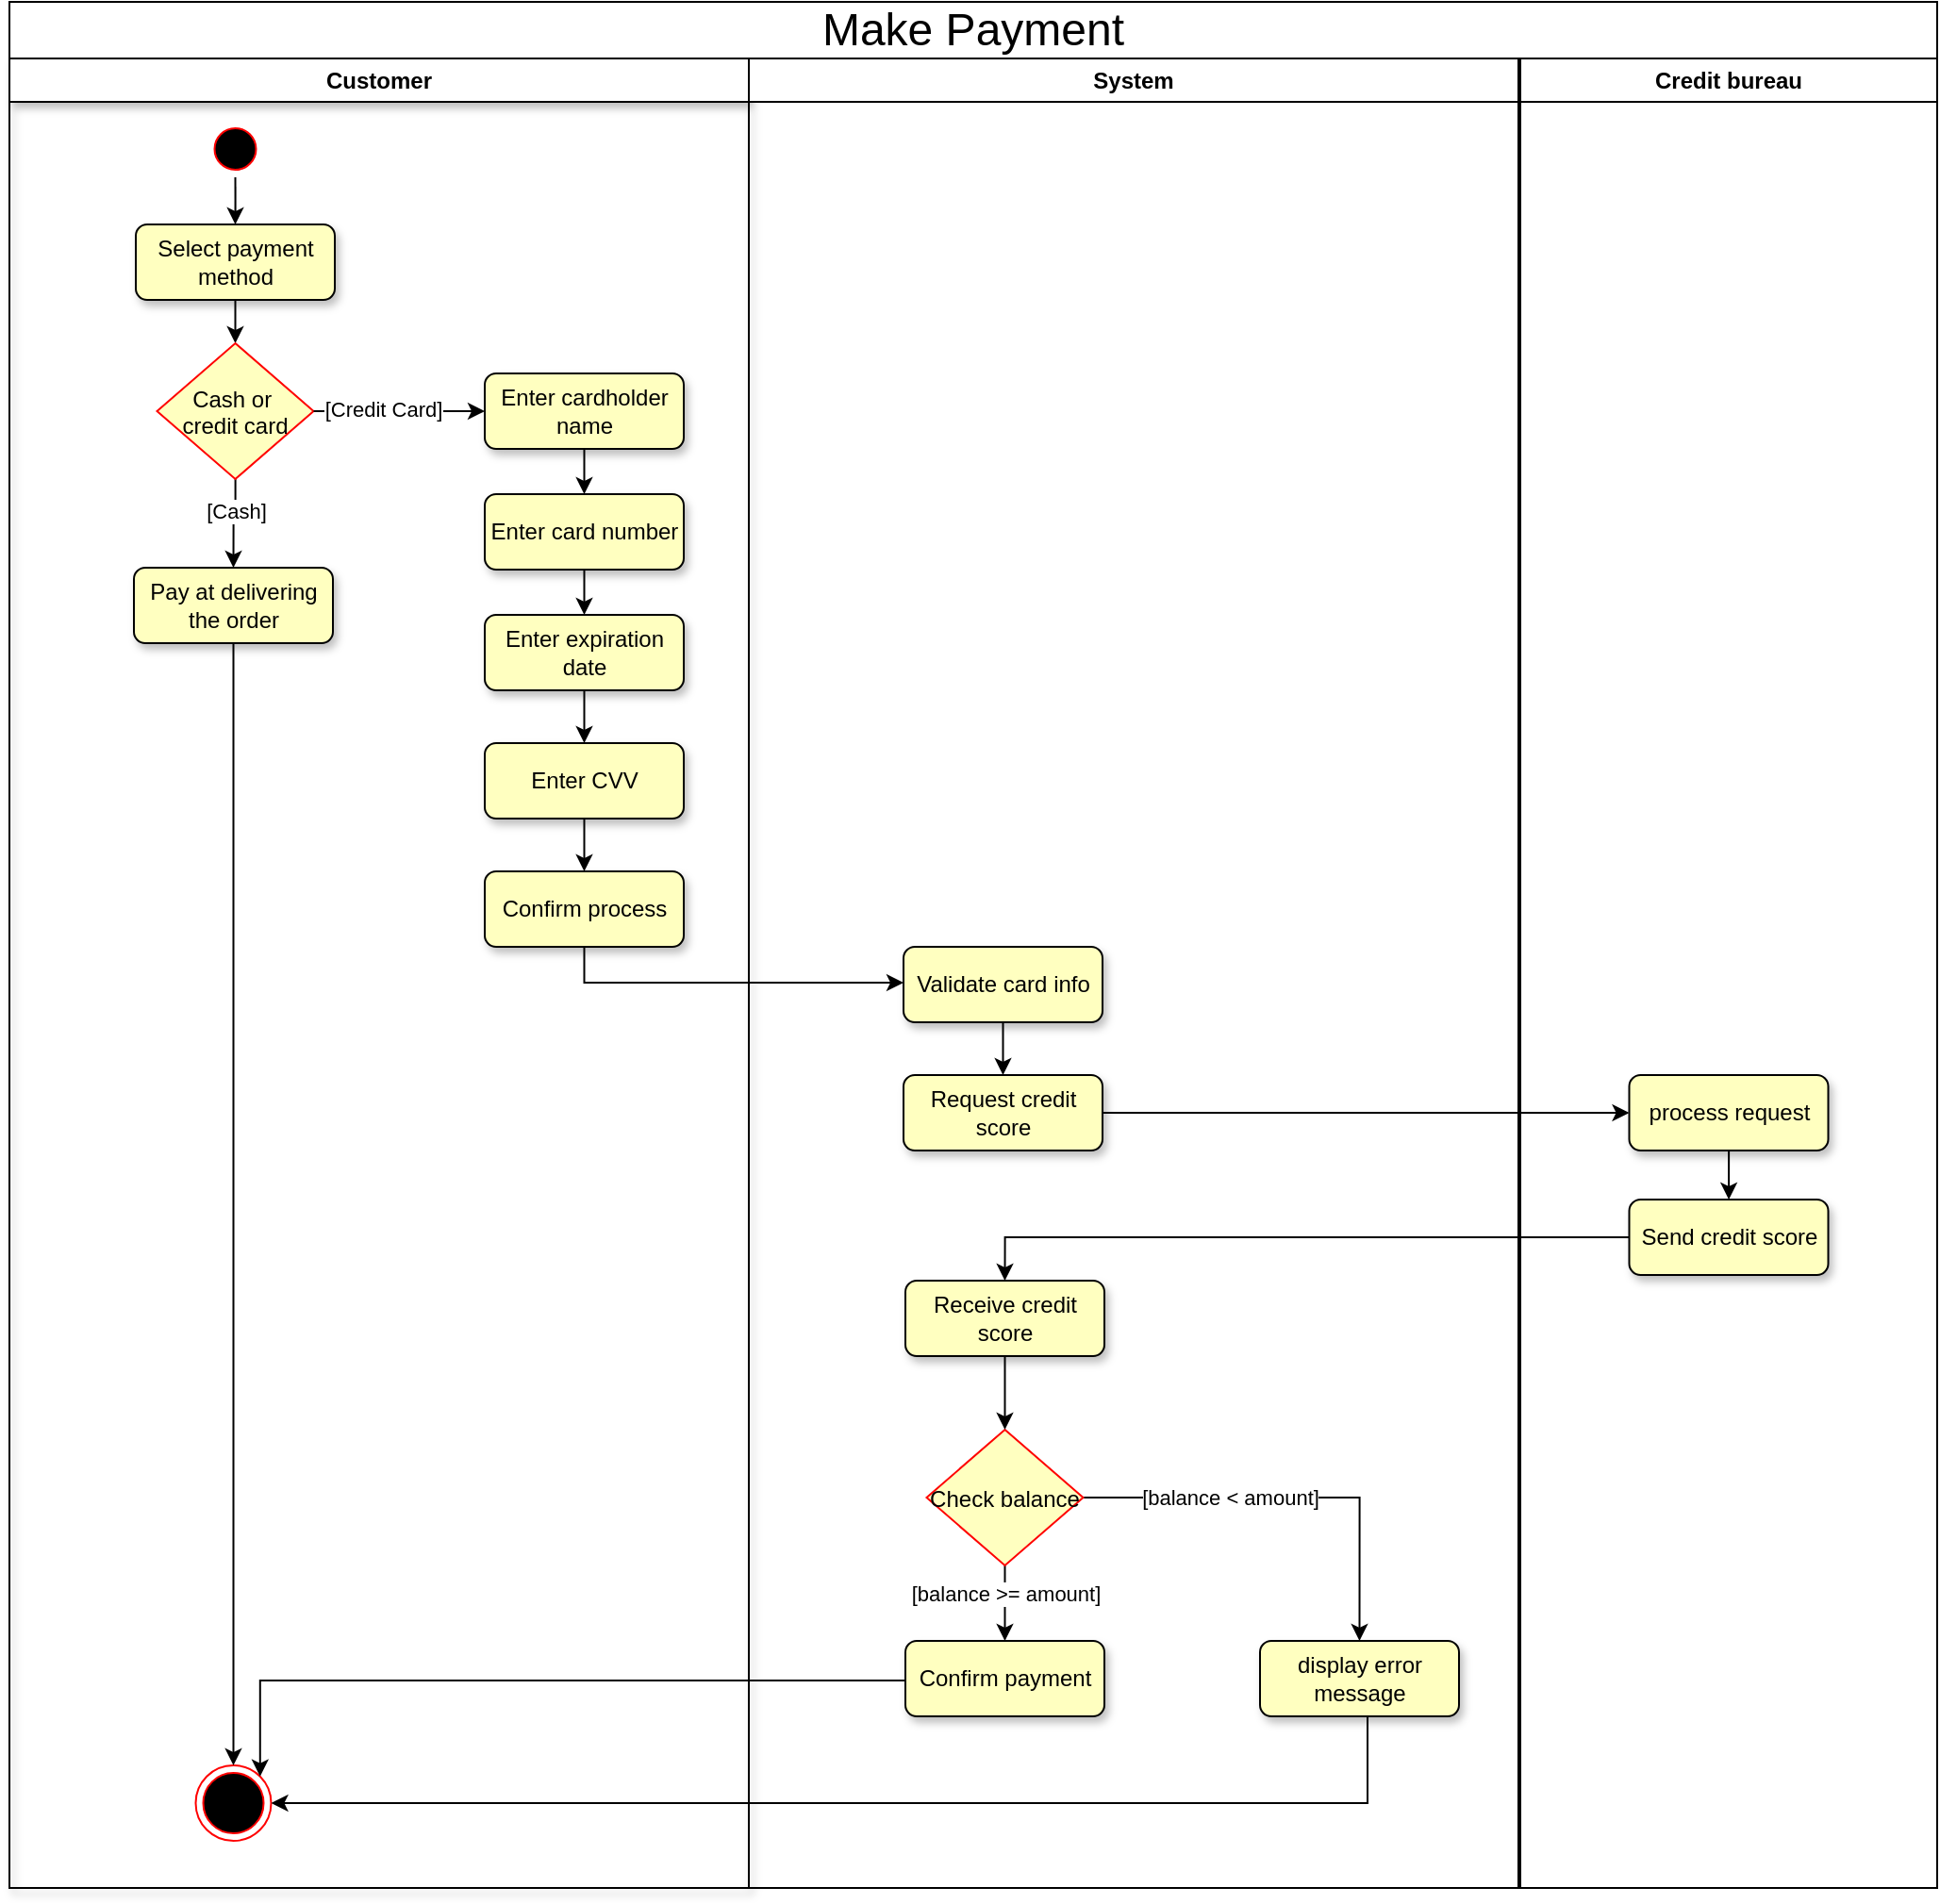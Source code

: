 <mxfile version="24.7.17">
  <diagram name="Page-1" id="TfavqtsfnNNxxi3rOYN-">
    <mxGraphModel dx="1434" dy="836" grid="1" gridSize="1" guides="1" tooltips="1" connect="1" arrows="1" fold="1" page="1" pageScale="1" pageWidth="3300" pageHeight="2339" math="0" shadow="0">
      <root>
        <mxCell id="0" />
        <mxCell id="1" parent="0" />
        <mxCell id="fAu6qMH5np9GU3Z1gp4u-1" value="Customer" style="swimlane;whiteSpace=wrap;shadow=1;fillColor=#FFFFFF;" parent="1" vertex="1">
          <mxGeometry x="288" y="180" width="392" height="970" as="geometry" />
        </mxCell>
        <mxCell id="fAu6qMH5np9GU3Z1gp4u-11" value="" style="ellipse;shape=endState;fillColor=#000000;strokeColor=#ff0000" parent="fAu6qMH5np9GU3Z1gp4u-1" vertex="1">
          <mxGeometry x="98.75" y="905" width="40" height="40" as="geometry" />
        </mxCell>
        <mxCell id="fAu6qMH5np9GU3Z1gp4u-25" style="edgeStyle=orthogonalEdgeStyle;rounded=0;orthogonalLoop=1;jettySize=auto;html=1;entryX=0.5;entryY=0;entryDx=0;entryDy=0;" parent="fAu6qMH5np9GU3Z1gp4u-1" source="fAu6qMH5np9GU3Z1gp4u-14" target="fAu6qMH5np9GU3Z1gp4u-13" edge="1">
          <mxGeometry relative="1" as="geometry" />
        </mxCell>
        <mxCell id="fAu6qMH5np9GU3Z1gp4u-14" value="" style="ellipse;shape=startState;fillColor=#000000;strokeColor=#ff0000;" parent="fAu6qMH5np9GU3Z1gp4u-1" vertex="1">
          <mxGeometry x="104.75" y="33" width="30" height="30" as="geometry" />
        </mxCell>
        <mxCell id="fAu6qMH5np9GU3Z1gp4u-27" style="edgeStyle=orthogonalEdgeStyle;rounded=0;orthogonalLoop=1;jettySize=auto;html=1;entryX=0.5;entryY=0;entryDx=0;entryDy=0;" parent="fAu6qMH5np9GU3Z1gp4u-1" source="fAu6qMH5np9GU3Z1gp4u-13" target="fAu6qMH5np9GU3Z1gp4u-26" edge="1">
          <mxGeometry relative="1" as="geometry" />
        </mxCell>
        <mxCell id="fAu6qMH5np9GU3Z1gp4u-13" value="Select payment method" style="rounded=1;whiteSpace=wrap;html=1;fillColor=#FFFFC0;shadow=1;" parent="fAu6qMH5np9GU3Z1gp4u-1" vertex="1">
          <mxGeometry x="67" y="88" width="105.5" height="40" as="geometry" />
        </mxCell>
        <mxCell id="fAu6qMH5np9GU3Z1gp4u-30" style="edgeStyle=orthogonalEdgeStyle;rounded=0;orthogonalLoop=1;jettySize=auto;html=1;entryX=0.5;entryY=0;entryDx=0;entryDy=0;" parent="fAu6qMH5np9GU3Z1gp4u-1" source="fAu6qMH5np9GU3Z1gp4u-26" target="fAu6qMH5np9GU3Z1gp4u-28" edge="1">
          <mxGeometry relative="1" as="geometry" />
        </mxCell>
        <mxCell id="fAu6qMH5np9GU3Z1gp4u-31" value="[Cash]" style="edgeLabel;html=1;align=center;verticalAlign=middle;resizable=0;points=[];" parent="fAu6qMH5np9GU3Z1gp4u-30" vertex="1" connectable="0">
          <mxGeometry x="-0.301" relative="1" as="geometry">
            <mxPoint as="offset" />
          </mxGeometry>
        </mxCell>
        <mxCell id="fAu6qMH5np9GU3Z1gp4u-26" value="Cash or &#xa;credit card" style="rhombus;fillColor=#FFFFC0;strokeColor=#ff0000;" parent="fAu6qMH5np9GU3Z1gp4u-1" vertex="1">
          <mxGeometry x="78.25" y="151" width="83" height="72" as="geometry" />
        </mxCell>
        <mxCell id="fAu6qMH5np9GU3Z1gp4u-29" style="edgeStyle=orthogonalEdgeStyle;rounded=0;orthogonalLoop=1;jettySize=auto;html=1;entryX=0.5;entryY=0;entryDx=0;entryDy=0;" parent="fAu6qMH5np9GU3Z1gp4u-1" source="fAu6qMH5np9GU3Z1gp4u-28" target="fAu6qMH5np9GU3Z1gp4u-11" edge="1">
          <mxGeometry relative="1" as="geometry" />
        </mxCell>
        <mxCell id="fAu6qMH5np9GU3Z1gp4u-28" value="Pay at delivering the order" style="rounded=1;whiteSpace=wrap;html=1;fillColor=#FFFFC0;shadow=1;" parent="fAu6qMH5np9GU3Z1gp4u-1" vertex="1">
          <mxGeometry x="66" y="270" width="105.5" height="40" as="geometry" />
        </mxCell>
        <mxCell id="fAu6qMH5np9GU3Z1gp4u-36" style="edgeStyle=orthogonalEdgeStyle;rounded=0;orthogonalLoop=1;jettySize=auto;html=1;entryX=0.5;entryY=0;entryDx=0;entryDy=0;" parent="fAu6qMH5np9GU3Z1gp4u-1" source="fAu6qMH5np9GU3Z1gp4u-32" target="fAu6qMH5np9GU3Z1gp4u-34" edge="1">
          <mxGeometry relative="1" as="geometry" />
        </mxCell>
        <mxCell id="fAu6qMH5np9GU3Z1gp4u-32" value="Enter cardholder name" style="rounded=1;whiteSpace=wrap;html=1;fillColor=#FFFFC0;shadow=1;" parent="fAu6qMH5np9GU3Z1gp4u-1" vertex="1">
          <mxGeometry x="252" y="167" width="105.5" height="40" as="geometry" />
        </mxCell>
        <mxCell id="fAu6qMH5np9GU3Z1gp4u-37" style="edgeStyle=orthogonalEdgeStyle;rounded=0;orthogonalLoop=1;jettySize=auto;html=1;entryX=0.5;entryY=0;entryDx=0;entryDy=0;" parent="fAu6qMH5np9GU3Z1gp4u-1" source="fAu6qMH5np9GU3Z1gp4u-34" target="fAu6qMH5np9GU3Z1gp4u-35" edge="1">
          <mxGeometry relative="1" as="geometry" />
        </mxCell>
        <mxCell id="fAu6qMH5np9GU3Z1gp4u-34" value="Enter card number" style="rounded=1;whiteSpace=wrap;html=1;fillColor=#FFFFC0;shadow=1;" parent="fAu6qMH5np9GU3Z1gp4u-1" vertex="1">
          <mxGeometry x="252" y="231" width="105.5" height="40" as="geometry" />
        </mxCell>
        <mxCell id="fAu6qMH5np9GU3Z1gp4u-39" style="edgeStyle=orthogonalEdgeStyle;rounded=0;orthogonalLoop=1;jettySize=auto;html=1;entryX=0.5;entryY=0;entryDx=0;entryDy=0;" parent="fAu6qMH5np9GU3Z1gp4u-1" source="fAu6qMH5np9GU3Z1gp4u-58" target="fAu6qMH5np9GU3Z1gp4u-38" edge="1">
          <mxGeometry relative="1" as="geometry" />
        </mxCell>
        <mxCell id="fAu6qMH5np9GU3Z1gp4u-35" value="Enter expiration date" style="rounded=1;whiteSpace=wrap;html=1;fillColor=#FFFFC0;shadow=1;" parent="fAu6qMH5np9GU3Z1gp4u-1" vertex="1">
          <mxGeometry x="252" y="295" width="105.5" height="40" as="geometry" />
        </mxCell>
        <mxCell id="fAu6qMH5np9GU3Z1gp4u-33" style="edgeStyle=orthogonalEdgeStyle;rounded=0;orthogonalLoop=1;jettySize=auto;html=1;entryX=0;entryY=0.5;entryDx=0;entryDy=0;" parent="fAu6qMH5np9GU3Z1gp4u-1" source="fAu6qMH5np9GU3Z1gp4u-26" target="fAu6qMH5np9GU3Z1gp4u-32" edge="1">
          <mxGeometry relative="1" as="geometry" />
        </mxCell>
        <mxCell id="fAu6qMH5np9GU3Z1gp4u-42" value="[Credit Card]" style="edgeLabel;html=1;align=center;verticalAlign=middle;resizable=0;points=[];" parent="fAu6qMH5np9GU3Z1gp4u-33" vertex="1" connectable="0">
          <mxGeometry x="-0.194" y="1" relative="1" as="geometry">
            <mxPoint as="offset" />
          </mxGeometry>
        </mxCell>
        <mxCell id="fAu6qMH5np9GU3Z1gp4u-38" value="Confirm process" style="rounded=1;whiteSpace=wrap;html=1;fillColor=#FFFFC0;shadow=1;" parent="fAu6qMH5np9GU3Z1gp4u-1" vertex="1">
          <mxGeometry x="252" y="431" width="105.5" height="40" as="geometry" />
        </mxCell>
        <mxCell id="W-3gRbzGeK6eJAJvFMap-11" value="" style="edgeStyle=orthogonalEdgeStyle;rounded=0;orthogonalLoop=1;jettySize=auto;html=1;entryX=0.5;entryY=0;entryDx=0;entryDy=0;" parent="fAu6qMH5np9GU3Z1gp4u-1" source="fAu6qMH5np9GU3Z1gp4u-35" target="fAu6qMH5np9GU3Z1gp4u-58" edge="1">
          <mxGeometry relative="1" as="geometry">
            <mxPoint x="593" y="515" as="sourcePoint" />
            <mxPoint x="594" y="595" as="targetPoint" />
          </mxGeometry>
        </mxCell>
        <mxCell id="fAu6qMH5np9GU3Z1gp4u-58" value="Enter CVV" style="rounded=1;whiteSpace=wrap;html=1;fillColor=#FFFFC0;shadow=1;" parent="fAu6qMH5np9GU3Z1gp4u-1" vertex="1">
          <mxGeometry x="252" y="363" width="105.5" height="40" as="geometry" />
        </mxCell>
        <mxCell id="fAu6qMH5np9GU3Z1gp4u-12" value="System" style="swimlane;whiteSpace=wrap;fillColor=#FFFFFF;swimlaneLine=1;" parent="1" vertex="1">
          <mxGeometry x="680" y="180" width="408" height="970" as="geometry" />
        </mxCell>
        <mxCell id="fAu6qMH5np9GU3Z1gp4u-40" value="Validate card info" style="rounded=1;whiteSpace=wrap;html=1;fillColor=#FFFFC0;shadow=1;" parent="fAu6qMH5np9GU3Z1gp4u-12" vertex="1">
          <mxGeometry x="82" y="471" width="105.5" height="40" as="geometry" />
        </mxCell>
        <mxCell id="fAu6qMH5np9GU3Z1gp4u-55" style="edgeStyle=orthogonalEdgeStyle;rounded=0;orthogonalLoop=1;jettySize=auto;html=1;entryX=0.5;entryY=0;entryDx=0;entryDy=0;" parent="fAu6qMH5np9GU3Z1gp4u-12" source="fAu6qMH5np9GU3Z1gp4u-46" target="fAu6qMH5np9GU3Z1gp4u-54" edge="1">
          <mxGeometry relative="1" as="geometry" />
        </mxCell>
        <mxCell id="fAu6qMH5np9GU3Z1gp4u-68" value="[balance &amp;lt; amount]" style="edgeLabel;html=1;align=center;verticalAlign=middle;resizable=0;points=[];" parent="fAu6qMH5np9GU3Z1gp4u-55" vertex="1" connectable="0">
          <mxGeometry x="-0.307" relative="1" as="geometry">
            <mxPoint as="offset" />
          </mxGeometry>
        </mxCell>
        <mxCell id="fAu6qMH5np9GU3Z1gp4u-61" style="edgeStyle=orthogonalEdgeStyle;rounded=0;orthogonalLoop=1;jettySize=auto;html=1;entryX=0.5;entryY=0;entryDx=0;entryDy=0;" parent="fAu6qMH5np9GU3Z1gp4u-12" source="fAu6qMH5np9GU3Z1gp4u-46" target="fAu6qMH5np9GU3Z1gp4u-48" edge="1">
          <mxGeometry relative="1" as="geometry" />
        </mxCell>
        <mxCell id="fAu6qMH5np9GU3Z1gp4u-62" value="[balance &amp;gt;= amount]" style="edgeLabel;html=1;align=center;verticalAlign=middle;resizable=0;points=[];" parent="fAu6qMH5np9GU3Z1gp4u-61" vertex="1" connectable="0">
          <mxGeometry x="-0.251" relative="1" as="geometry">
            <mxPoint as="offset" />
          </mxGeometry>
        </mxCell>
        <mxCell id="fAu6qMH5np9GU3Z1gp4u-46" value="Check balance" style="rhombus;fillColor=#FFFFC0;strokeColor=#ff0000;" parent="fAu6qMH5np9GU3Z1gp4u-12" vertex="1">
          <mxGeometry x="94.25" y="727" width="83" height="72" as="geometry" />
        </mxCell>
        <mxCell id="fAu6qMH5np9GU3Z1gp4u-48" value="Confirm payment" style="rounded=1;whiteSpace=wrap;html=1;fillColor=#FFFFC0;shadow=1;" parent="fAu6qMH5np9GU3Z1gp4u-12" vertex="1">
          <mxGeometry x="83" y="839" width="105.5" height="40" as="geometry" />
        </mxCell>
        <mxCell id="fAu6qMH5np9GU3Z1gp4u-54" value="display error message" style="rounded=1;whiteSpace=wrap;html=1;fillColor=#FFFFC0;shadow=1;" parent="fAu6qMH5np9GU3Z1gp4u-12" vertex="1">
          <mxGeometry x="271" y="839" width="105.5" height="40" as="geometry" />
        </mxCell>
        <mxCell id="W-3gRbzGeK6eJAJvFMap-15" value="" style="edgeStyle=orthogonalEdgeStyle;rounded=0;orthogonalLoop=1;jettySize=auto;html=1;" parent="fAu6qMH5np9GU3Z1gp4u-12" source="fAu6qMH5np9GU3Z1gp4u-40" target="W-3gRbzGeK6eJAJvFMap-14" edge="1">
          <mxGeometry relative="1" as="geometry" />
        </mxCell>
        <mxCell id="W-3gRbzGeK6eJAJvFMap-14" value="Request credit score" style="rounded=1;whiteSpace=wrap;html=1;fillColor=#FFFFC0;shadow=1;" parent="fAu6qMH5np9GU3Z1gp4u-12" vertex="1">
          <mxGeometry x="82" y="539" width="105.5" height="40" as="geometry" />
        </mxCell>
        <mxCell id="iCiaa_hcmTk0TJb3QRTt-23" style="edgeStyle=orthogonalEdgeStyle;rounded=0;orthogonalLoop=1;jettySize=auto;html=1;entryX=0.5;entryY=0;entryDx=0;entryDy=0;" edge="1" parent="fAu6qMH5np9GU3Z1gp4u-12" source="iCiaa_hcmTk0TJb3QRTt-2" target="fAu6qMH5np9GU3Z1gp4u-46">
          <mxGeometry relative="1" as="geometry" />
        </mxCell>
        <mxCell id="iCiaa_hcmTk0TJb3QRTt-2" value="Receive credit score" style="rounded=1;whiteSpace=wrap;html=1;fillColor=#FFFFC0;shadow=1;" vertex="1" parent="fAu6qMH5np9GU3Z1gp4u-12">
          <mxGeometry x="83" y="648" width="105.5" height="40" as="geometry" />
        </mxCell>
        <mxCell id="fAu6qMH5np9GU3Z1gp4u-22" value="&lt;span style=&quot;text-wrap: nowrap;&quot;&gt;&lt;font style=&quot;font-size: 24px;&quot;&gt;Make Payment&lt;/font&gt;&lt;/span&gt;" style="rounded=0;whiteSpace=wrap;html=1;" parent="1" vertex="1">
          <mxGeometry x="288" y="150" width="1022" height="30" as="geometry" />
        </mxCell>
        <mxCell id="fAu6qMH5np9GU3Z1gp4u-43" style="edgeStyle=orthogonalEdgeStyle;rounded=0;orthogonalLoop=1;jettySize=auto;html=1;" parent="1" source="fAu6qMH5np9GU3Z1gp4u-38" target="fAu6qMH5np9GU3Z1gp4u-40" edge="1">
          <mxGeometry relative="1" as="geometry">
            <Array as="points">
              <mxPoint x="592" y="670" />
            </Array>
          </mxGeometry>
        </mxCell>
        <mxCell id="W-3gRbzGeK6eJAJvFMap-1" value="Credit bureau" style="swimlane;whiteSpace=wrap;fillColor=#FFFFFF;swimlaneLine=1;" parent="1" vertex="1">
          <mxGeometry x="1089" y="180" width="221" height="970" as="geometry" />
        </mxCell>
        <mxCell id="iCiaa_hcmTk0TJb3QRTt-21" value="" style="edgeStyle=orthogonalEdgeStyle;rounded=0;orthogonalLoop=1;jettySize=auto;html=1;" edge="1" parent="W-3gRbzGeK6eJAJvFMap-1" source="W-3gRbzGeK6eJAJvFMap-2" target="iCiaa_hcmTk0TJb3QRTt-20">
          <mxGeometry relative="1" as="geometry" />
        </mxCell>
        <mxCell id="W-3gRbzGeK6eJAJvFMap-2" value="process request" style="rounded=1;whiteSpace=wrap;html=1;fillColor=#FFFFC0;shadow=1;" parent="W-3gRbzGeK6eJAJvFMap-1" vertex="1">
          <mxGeometry x="57.75" y="539" width="105.5" height="40" as="geometry" />
        </mxCell>
        <mxCell id="iCiaa_hcmTk0TJb3QRTt-20" value="Send credit score" style="rounded=1;whiteSpace=wrap;html=1;fillColor=#FFFFC0;shadow=1;" vertex="1" parent="W-3gRbzGeK6eJAJvFMap-1">
          <mxGeometry x="57.75" y="605" width="105.5" height="40" as="geometry" />
        </mxCell>
        <mxCell id="W-3gRbzGeK6eJAJvFMap-20" style="edgeStyle=orthogonalEdgeStyle;rounded=0;orthogonalLoop=1;jettySize=auto;html=1;entryX=1;entryY=0;entryDx=0;entryDy=0;" parent="1" source="fAu6qMH5np9GU3Z1gp4u-48" target="fAu6qMH5np9GU3Z1gp4u-11" edge="1">
          <mxGeometry relative="1" as="geometry">
            <Array as="points">
              <mxPoint x="421" y="1040" />
            </Array>
          </mxGeometry>
        </mxCell>
        <mxCell id="W-3gRbzGeK6eJAJvFMap-21" style="edgeStyle=orthogonalEdgeStyle;rounded=0;orthogonalLoop=1;jettySize=auto;html=1;entryX=1;entryY=0.5;entryDx=0;entryDy=0;" parent="1" source="fAu6qMH5np9GU3Z1gp4u-54" target="fAu6qMH5np9GU3Z1gp4u-11" edge="1">
          <mxGeometry relative="1" as="geometry">
            <Array as="points">
              <mxPoint x="1008" y="1105" />
            </Array>
          </mxGeometry>
        </mxCell>
        <mxCell id="iCiaa_hcmTk0TJb3QRTt-1" style="edgeStyle=orthogonalEdgeStyle;rounded=0;orthogonalLoop=1;jettySize=auto;html=1;entryX=0;entryY=0.5;entryDx=0;entryDy=0;" edge="1" parent="1" source="W-3gRbzGeK6eJAJvFMap-14" target="W-3gRbzGeK6eJAJvFMap-2">
          <mxGeometry relative="1" as="geometry" />
        </mxCell>
        <mxCell id="iCiaa_hcmTk0TJb3QRTt-22" style="edgeStyle=orthogonalEdgeStyle;rounded=0;orthogonalLoop=1;jettySize=auto;html=1;entryX=0.5;entryY=0;entryDx=0;entryDy=0;" edge="1" parent="1" source="iCiaa_hcmTk0TJb3QRTt-20" target="iCiaa_hcmTk0TJb3QRTt-2">
          <mxGeometry relative="1" as="geometry" />
        </mxCell>
      </root>
    </mxGraphModel>
  </diagram>
</mxfile>
